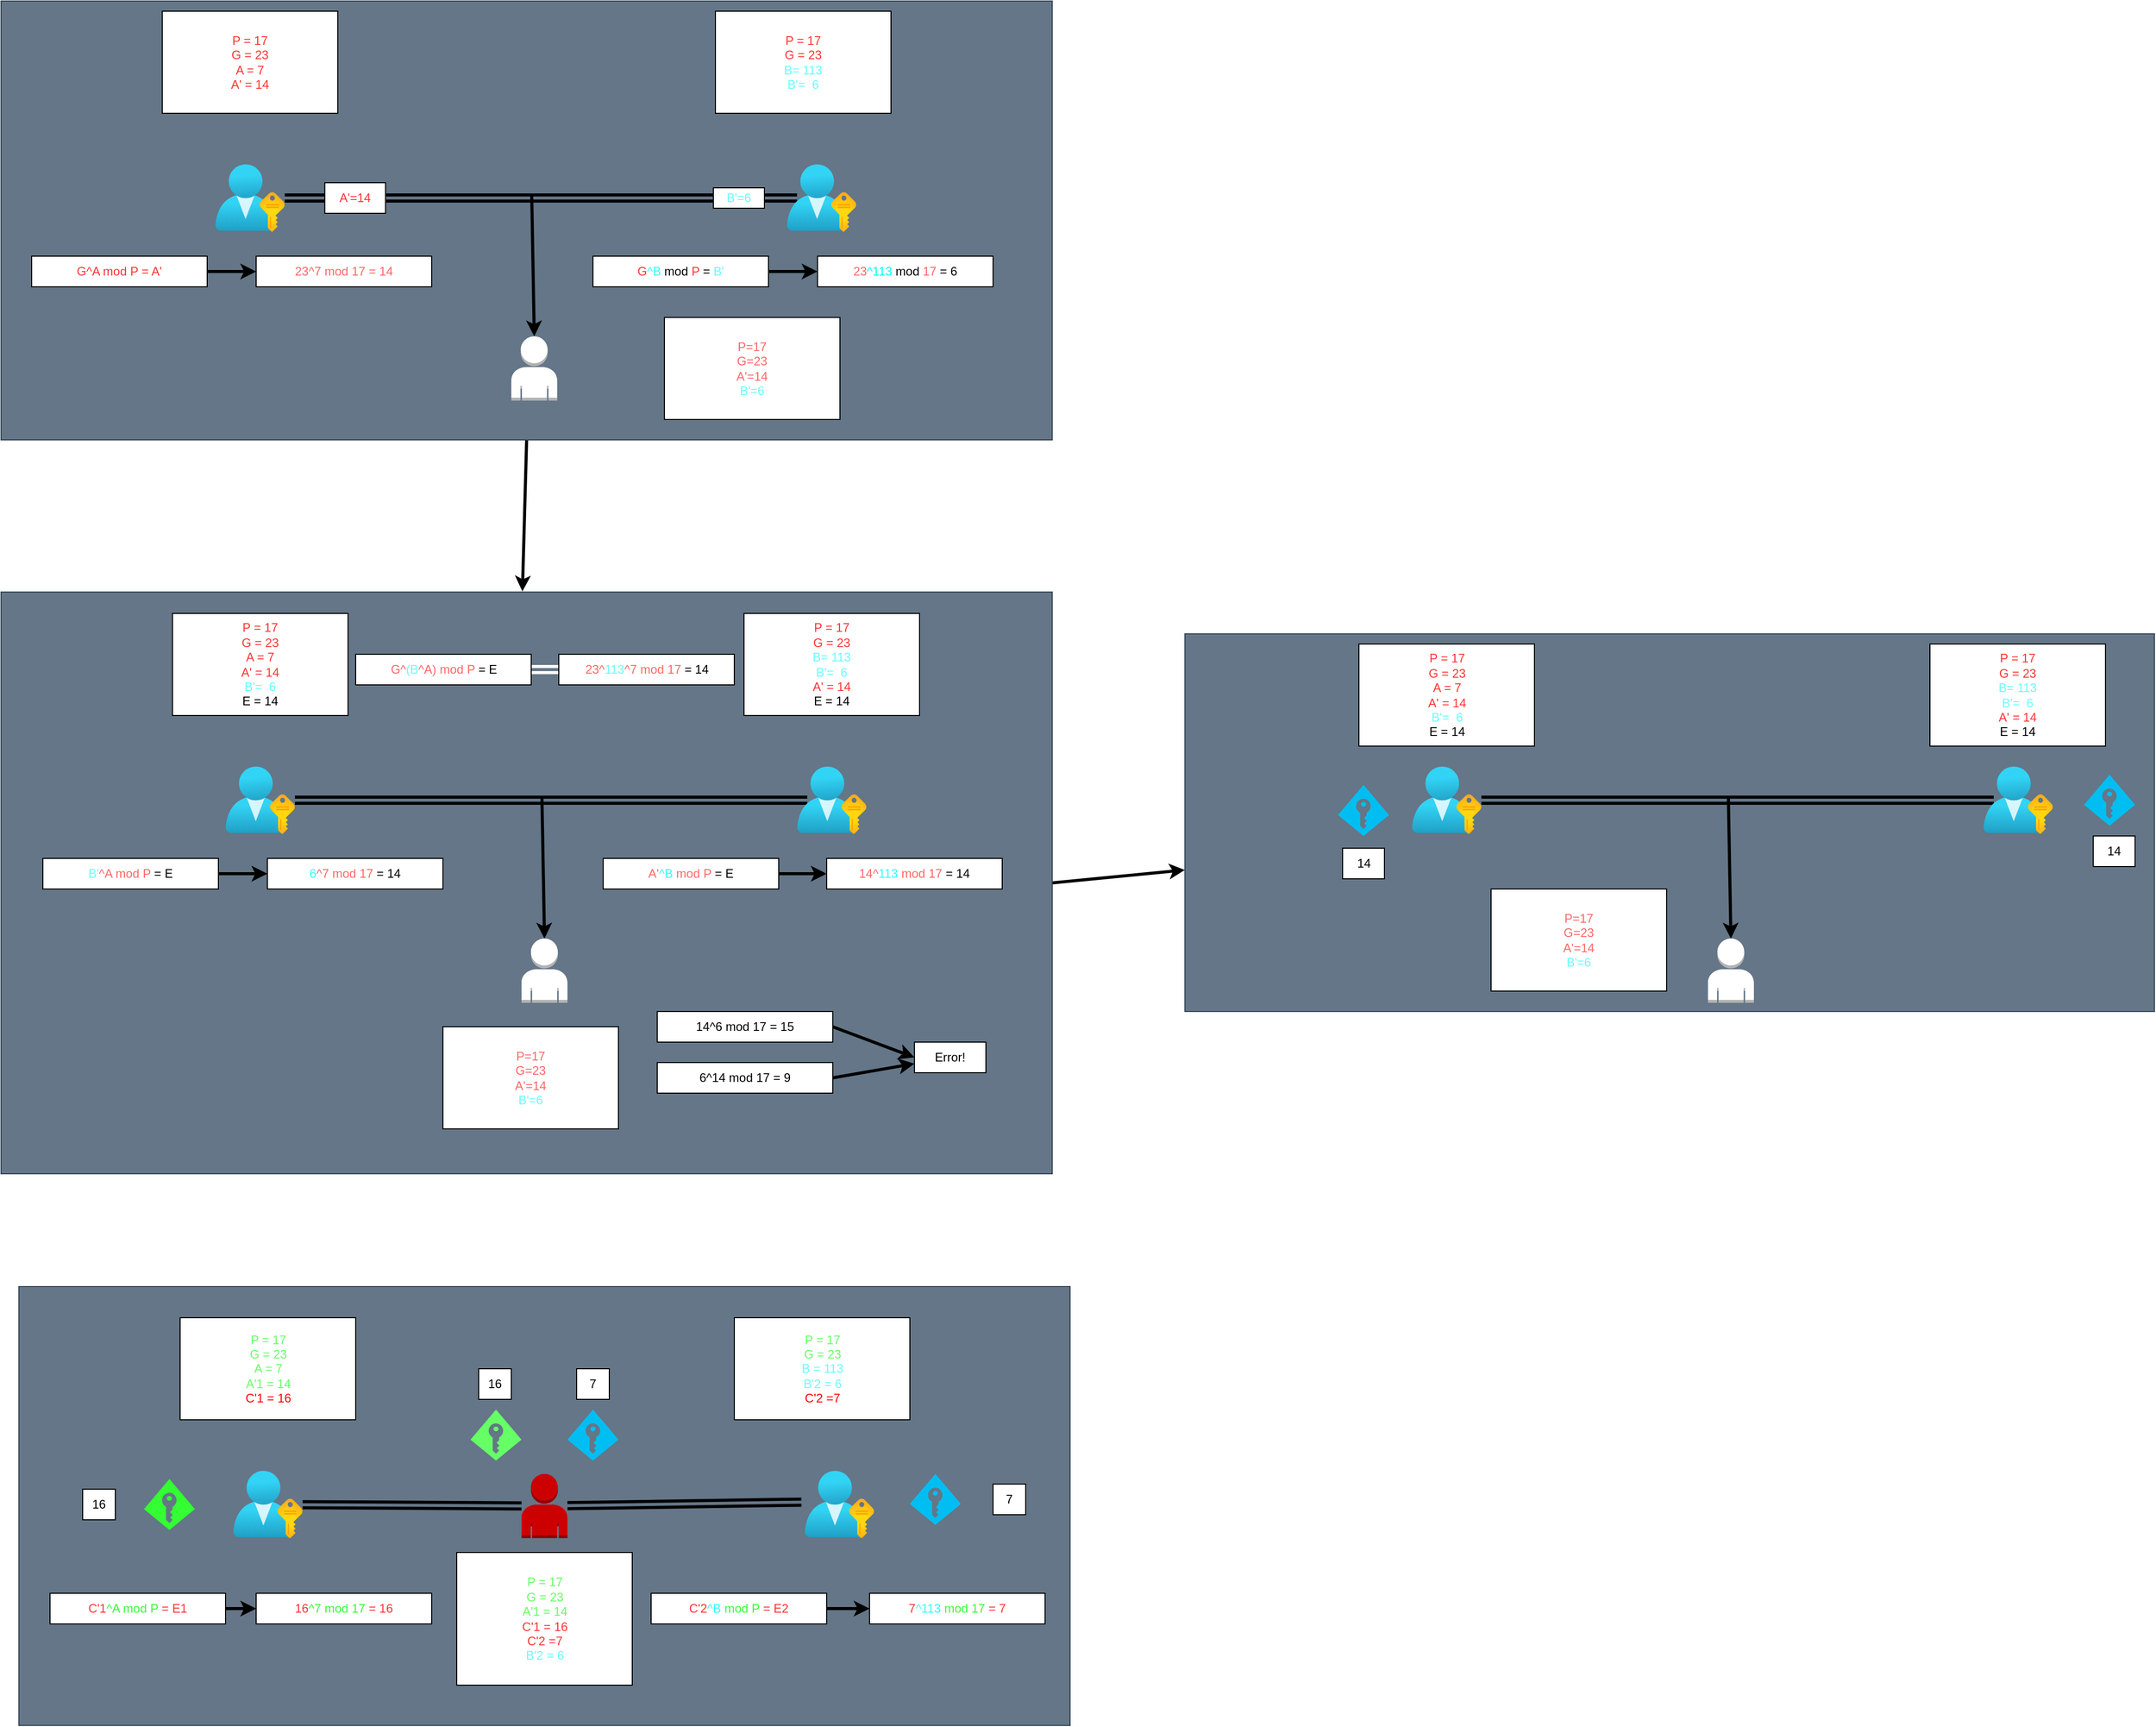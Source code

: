 <mxfile>
    <diagram id="TtRZ04xu7e4H_pHGFrnq" name="페이지-1">
        <mxGraphModel dx="1974" dy="743" grid="1" gridSize="10" guides="1" tooltips="1" connect="1" arrows="1" fold="1" page="1" pageScale="1" pageWidth="827" pageHeight="1169" math="0" shadow="0">
            <root>
                <mxCell id="0"/>
                <mxCell id="1" parent="0"/>
                <mxCell id="94" style="edgeStyle=none;html=1;exitX=1;exitY=0.5;exitDx=0;exitDy=0;strokeWidth=3;fontColor=#66FFFF;" parent="1" source="73" target="79" edge="1">
                    <mxGeometry relative="1" as="geometry"/>
                </mxCell>
                <mxCell id="73" value="" style="rounded=0;whiteSpace=wrap;html=1;fillColor=#647687;fontColor=#ffffff;strokeColor=#314354;" parent="1" vertex="1">
                    <mxGeometry x="-800" y="599" width="1030" height="570" as="geometry"/>
                </mxCell>
                <mxCell id="74" style="edgeStyle=none;html=1;exitX=0.5;exitY=1;exitDx=0;exitDy=0;strokeWidth=3;fontColor=#66B2FF;entryX=0.496;entryY=-0.001;entryDx=0;entryDy=0;entryPerimeter=0;" parent="1" source="72" target="73" edge="1">
                    <mxGeometry relative="1" as="geometry">
                        <mxPoint x="-280" y="600" as="targetPoint"/>
                    </mxGeometry>
                </mxCell>
                <mxCell id="72" value="" style="rounded=0;whiteSpace=wrap;html=1;fillColor=#647687;fontColor=#ffffff;strokeColor=#314354;" parent="1" vertex="1">
                    <mxGeometry x="-800" y="20" width="1030" height="430" as="geometry"/>
                </mxCell>
                <mxCell id="43" style="edgeStyle=none;html=1;entryX=0.147;entryY=0.5;entryDx=0;entryDy=0;entryPerimeter=0;shape=link;strokeWidth=3;startArrow=none;" parent="1" source="163" target="39" edge="1">
                    <mxGeometry relative="1" as="geometry"/>
                </mxCell>
                <mxCell id="38" value="" style="aspect=fixed;html=1;points=[];align=center;image;fontSize=12;image=img/lib/azure2/azure_stack/User_Subscriptions.svg;" parent="1" vertex="1">
                    <mxGeometry x="-590" y="180" width="68" height="66" as="geometry"/>
                </mxCell>
                <mxCell id="39" value="" style="aspect=fixed;html=1;points=[];align=center;image;fontSize=12;image=img/lib/azure2/azure_stack/User_Subscriptions.svg;" parent="1" vertex="1">
                    <mxGeometry x="-30" y="180" width="68" height="66" as="geometry"/>
                </mxCell>
                <mxCell id="40" value="&lt;div&gt;&lt;font color=&quot;#FF3333&quot;&gt;P = 17&lt;br&gt;&lt;/font&gt;&lt;/div&gt;&lt;div&gt;&lt;font color=&quot;#FF3333&quot;&gt;G = 23&lt;br&gt;&lt;/font&gt;&lt;/div&gt;&lt;div&gt;&lt;font color=&quot;#FF3333&quot;&gt;A = 7&lt;br&gt;&lt;/font&gt;&lt;/div&gt;&lt;div&gt;&lt;font color=&quot;#FF3333&quot;&gt;A' = 14&lt;br&gt;&lt;/font&gt;&lt;/div&gt;" style="rounded=0;whiteSpace=wrap;html=1;" parent="1" vertex="1">
                    <mxGeometry x="-642" y="30" width="172" height="100" as="geometry"/>
                </mxCell>
                <mxCell id="41" value="&lt;div&gt;&lt;font color=&quot;#FF3333&quot;&gt;P = 17&lt;br&gt;&lt;/font&gt;&lt;/div&gt;&lt;font color=&quot;#FF3333&quot;&gt;G = 23&lt;/font&gt;&lt;div&gt;&lt;font color=&quot;#66FFFF&quot;&gt;B= 113&lt;br&gt;&lt;/font&gt;&lt;/div&gt;&lt;div&gt;&lt;font color=&quot;#66FFFF&quot;&gt;B'=&amp;nbsp; 6&lt;br&gt;&lt;/font&gt;&lt;/div&gt;" style="rounded=0;whiteSpace=wrap;html=1;" parent="1" vertex="1">
                    <mxGeometry x="-100" y="30" width="172" height="100" as="geometry"/>
                </mxCell>
                <mxCell id="45" style="edgeStyle=none;html=1;strokeWidth=3;entryX=0.5;entryY=0;entryDx=0;entryDy=0;entryPerimeter=0;" parent="1" target="42" edge="1">
                    <mxGeometry relative="1" as="geometry">
                        <mxPoint x="-110" y="460" as="targetPoint"/>
                        <mxPoint x="-280" y="210" as="sourcePoint"/>
                    </mxGeometry>
                </mxCell>
                <mxCell id="42" value="" style="outlineConnect=0;dashed=0;verticalLabelPosition=bottom;verticalAlign=top;align=center;html=1;shape=mxgraph.aws3.user;" parent="1" vertex="1">
                    <mxGeometry x="-300" y="348.5" width="45" height="63" as="geometry"/>
                </mxCell>
                <mxCell id="48" value="&lt;div&gt;&lt;font color=&quot;#FF6666&quot;&gt;P=17&lt;/font&gt;&lt;/div&gt;&lt;div&gt;&lt;font color=&quot;#FF6666&quot;&gt;G=23&lt;/font&gt;&lt;/div&gt;&lt;div&gt;&lt;font color=&quot;#FF6666&quot;&gt;A'=14&lt;/font&gt;&lt;br&gt;&lt;/div&gt;&lt;div&gt;&lt;font color=&quot;#66FFFF&quot;&gt;B'=6&lt;/font&gt;&lt;/div&gt;" style="rounded=0;whiteSpace=wrap;html=1;" parent="1" vertex="1">
                    <mxGeometry x="-150" y="330" width="172" height="100" as="geometry"/>
                </mxCell>
                <mxCell id="50" value="&lt;font color=&quot;#FF6666&quot;&gt;23^7 mod 17 = 14&lt;br&gt;&lt;/font&gt;" style="rounded=0;whiteSpace=wrap;html=1;" parent="1" vertex="1">
                    <mxGeometry x="-550" y="270" width="172" height="30" as="geometry"/>
                </mxCell>
                <mxCell id="54" style="edgeStyle=none;html=1;exitX=1;exitY=0.5;exitDx=0;exitDy=0;entryX=0;entryY=0.5;entryDx=0;entryDy=0;strokeWidth=3;" parent="1" source="53" target="50" edge="1">
                    <mxGeometry relative="1" as="geometry"/>
                </mxCell>
                <mxCell id="53" value="&lt;font color=&quot;#FF3333&quot;&gt;G^A mod P = A'&lt;/font&gt;" style="rounded=0;whiteSpace=wrap;html=1;" parent="1" vertex="1">
                    <mxGeometry x="-770" y="270" width="172" height="30" as="geometry"/>
                </mxCell>
                <mxCell id="55" value="&lt;font color=&quot;#FF6666&quot;&gt;23&lt;/font&gt;&lt;font color=&quot;#00FFFF&quot;&gt;^113&lt;/font&gt; mod &lt;font color=&quot;#FF6666&quot;&gt;17&lt;/font&gt; = 6" style="rounded=0;whiteSpace=wrap;html=1;" parent="1" vertex="1">
                    <mxGeometry y="270" width="172" height="30" as="geometry"/>
                </mxCell>
                <mxCell id="57" style="edgeStyle=none;html=1;exitX=1;exitY=0.5;exitDx=0;exitDy=0;entryX=0;entryY=0.5;entryDx=0;entryDy=0;strokeWidth=3;" parent="1" source="56" target="55" edge="1">
                    <mxGeometry relative="1" as="geometry"/>
                </mxCell>
                <mxCell id="56" value="&lt;font color=&quot;#FF3333&quot;&gt;G&lt;/font&gt;&lt;font color=&quot;#33FFFF&quot;&gt;^B &lt;/font&gt;mod &lt;font color=&quot;#FF3333&quot;&gt;P &lt;/font&gt;= &lt;font color=&quot;#66FFFF&quot;&gt;B'&lt;/font&gt;" style="rounded=0;whiteSpace=wrap;html=1;" parent="1" vertex="1">
                    <mxGeometry x="-220" y="270" width="172" height="30" as="geometry"/>
                </mxCell>
                <mxCell id="58" style="edgeStyle=none;html=1;entryX=0.147;entryY=0.5;entryDx=0;entryDy=0;entryPerimeter=0;shape=link;strokeWidth=3;" parent="1" source="59" target="60" edge="1">
                    <mxGeometry relative="1" as="geometry"/>
                </mxCell>
                <mxCell id="59" value="" style="aspect=fixed;html=1;points=[];align=center;image;fontSize=12;image=img/lib/azure2/azure_stack/User_Subscriptions.svg;" parent="1" vertex="1">
                    <mxGeometry x="-580" y="770" width="68" height="66" as="geometry"/>
                </mxCell>
                <mxCell id="60" value="" style="aspect=fixed;html=1;points=[];align=center;image;fontSize=12;image=img/lib/azure2/azure_stack/User_Subscriptions.svg;" parent="1" vertex="1">
                    <mxGeometry x="-20" y="770" width="68" height="66" as="geometry"/>
                </mxCell>
                <mxCell id="61" value="&lt;div&gt;&lt;font color=&quot;#FF3333&quot;&gt;P = 17&lt;br&gt;&lt;/font&gt;&lt;/div&gt;&lt;div&gt;&lt;font color=&quot;#FF3333&quot;&gt;G = 23&lt;br&gt;&lt;/font&gt;&lt;/div&gt;&lt;div&gt;&lt;font color=&quot;#FF3333&quot;&gt;A = 7&lt;br&gt;&lt;/font&gt;&lt;/div&gt;&lt;div&gt;&lt;font color=&quot;#FF3333&quot;&gt;A' = 14&lt;br&gt;&lt;/font&gt;&lt;/div&gt;&lt;div&gt;&lt;font color=&quot;#66FFFF&quot;&gt;B'=&amp;nbsp; 6&lt;/font&gt;&lt;/div&gt;&lt;div&gt;E = 14&lt;br&gt;&lt;/div&gt;" style="rounded=0;whiteSpace=wrap;html=1;" parent="1" vertex="1">
                    <mxGeometry x="-632" y="620" width="172" height="100" as="geometry"/>
                </mxCell>
                <mxCell id="62" value="&lt;div&gt;&lt;font color=&quot;#FF3333&quot;&gt;P = 17&lt;br&gt;&lt;/font&gt;&lt;/div&gt;&lt;font color=&quot;#FF3333&quot;&gt;G = 23&lt;/font&gt;&lt;div&gt;&lt;font color=&quot;#66FFFF&quot;&gt;B= 113&lt;br&gt;&lt;/font&gt;&lt;/div&gt;&lt;div&gt;&lt;font color=&quot;#66FFFF&quot;&gt;B'=&amp;nbsp; 6&lt;br&gt;&lt;/font&gt;&lt;/div&gt;&lt;div&gt;&lt;font color=&quot;#FF3333&quot;&gt;A' = 14&lt;/font&gt;&lt;/div&gt;&lt;div&gt;E = 14&lt;br&gt;&lt;/div&gt;" style="rounded=0;whiteSpace=wrap;html=1;" parent="1" vertex="1">
                    <mxGeometry x="-72" y="620" width="172" height="100" as="geometry"/>
                </mxCell>
                <mxCell id="63" style="edgeStyle=none;html=1;strokeWidth=3;entryX=0.5;entryY=0;entryDx=0;entryDy=0;entryPerimeter=0;" parent="1" target="64" edge="1">
                    <mxGeometry relative="1" as="geometry">
                        <mxPoint x="-100" y="1050" as="targetPoint"/>
                        <mxPoint x="-270" y="800" as="sourcePoint"/>
                    </mxGeometry>
                </mxCell>
                <mxCell id="64" value="" style="outlineConnect=0;dashed=0;verticalLabelPosition=bottom;verticalAlign=top;align=center;html=1;shape=mxgraph.aws3.user;" parent="1" vertex="1">
                    <mxGeometry x="-290" y="938.5" width="45" height="63" as="geometry"/>
                </mxCell>
                <mxCell id="66" value="&lt;font color=&quot;#33FFFF&quot;&gt;6&lt;/font&gt;&lt;font color=&quot;#FF6666&quot;&gt;^7 mod 17&lt;/font&gt; = 14" style="rounded=0;whiteSpace=wrap;html=1;" parent="1" vertex="1">
                    <mxGeometry x="-539" y="860" width="172" height="30" as="geometry"/>
                </mxCell>
                <mxCell id="67" style="edgeStyle=none;html=1;exitX=1;exitY=0.5;exitDx=0;exitDy=0;entryX=0;entryY=0.5;entryDx=0;entryDy=0;strokeWidth=3;" parent="1" source="68" target="66" edge="1">
                    <mxGeometry relative="1" as="geometry"/>
                </mxCell>
                <mxCell id="68" value="&lt;font color=&quot;#66FFFF&quot;&gt;B'&lt;/font&gt;&lt;font color=&quot;#FF6666&quot;&gt;^A mod P&lt;/font&gt; = E" style="rounded=0;whiteSpace=wrap;html=1;" parent="1" vertex="1">
                    <mxGeometry x="-759" y="860" width="172" height="30" as="geometry"/>
                </mxCell>
                <mxCell id="69" value="&lt;font color=&quot;#FF6666&quot;&gt;14^&lt;/font&gt;&lt;font color=&quot;#33FFFF&quot;&gt;113&lt;/font&gt;&lt;font color=&quot;#33FFFF&quot;&gt; &lt;/font&gt;&lt;font color=&quot;#FF6666&quot;&gt;mod 17&lt;/font&gt; = 14" style="rounded=0;whiteSpace=wrap;html=1;" parent="1" vertex="1">
                    <mxGeometry x="9" y="860" width="172" height="30" as="geometry"/>
                </mxCell>
                <mxCell id="70" style="edgeStyle=none;html=1;exitX=1;exitY=0.5;exitDx=0;exitDy=0;entryX=0;entryY=0.5;entryDx=0;entryDy=0;strokeWidth=3;" parent="1" source="71" target="69" edge="1">
                    <mxGeometry relative="1" as="geometry"/>
                </mxCell>
                <mxCell id="71" value="&lt;font color=&quot;#FF6666&quot;&gt;A'&lt;/font&gt;&lt;font color=&quot;#33FFFF&quot;&gt;^B &lt;/font&gt;&lt;font color=&quot;#FF6666&quot;&gt;mod P&lt;/font&gt; = E" style="rounded=0;whiteSpace=wrap;html=1;" parent="1" vertex="1">
                    <mxGeometry x="-210" y="860" width="172" height="30" as="geometry"/>
                </mxCell>
                <mxCell id="79" value="" style="rounded=0;whiteSpace=wrap;html=1;fillColor=#647687;fontColor=#ffffff;strokeColor=#314354;" parent="1" vertex="1">
                    <mxGeometry x="360" y="640" width="950" height="370" as="geometry"/>
                </mxCell>
                <mxCell id="80" style="edgeStyle=none;html=1;entryX=0.147;entryY=0.5;entryDx=0;entryDy=0;entryPerimeter=0;shape=link;strokeWidth=3;" parent="1" source="81" target="82" edge="1">
                    <mxGeometry relative="1" as="geometry"/>
                </mxCell>
                <mxCell id="81" value="" style="aspect=fixed;html=1;points=[];align=center;image;fontSize=12;image=img/lib/azure2/azure_stack/User_Subscriptions.svg;" parent="1" vertex="1">
                    <mxGeometry x="582.5" y="770" width="68" height="66" as="geometry"/>
                </mxCell>
                <mxCell id="82" value="" style="aspect=fixed;html=1;points=[];align=center;image;fontSize=12;image=img/lib/azure2/azure_stack/User_Subscriptions.svg;" parent="1" vertex="1">
                    <mxGeometry x="1142.5" y="770" width="68" height="66" as="geometry"/>
                </mxCell>
                <mxCell id="85" style="edgeStyle=none;html=1;strokeWidth=3;entryX=0.5;entryY=0;entryDx=0;entryDy=0;entryPerimeter=0;" parent="1" target="86" edge="1">
                    <mxGeometry relative="1" as="geometry">
                        <mxPoint x="1062.5" y="1050" as="targetPoint"/>
                        <mxPoint x="892.5" y="800" as="sourcePoint"/>
                    </mxGeometry>
                </mxCell>
                <mxCell id="86" value="" style="outlineConnect=0;dashed=0;verticalLabelPosition=bottom;verticalAlign=top;align=center;html=1;shape=mxgraph.aws3.user;" parent="1" vertex="1">
                    <mxGeometry x="872.5" y="938.5" width="45" height="63" as="geometry"/>
                </mxCell>
                <mxCell id="115" style="edgeStyle=none;html=1;exitX=1;exitY=0.5;exitDx=0;exitDy=0;entryX=0;entryY=0.5;entryDx=0;entryDy=0;strokeWidth=3;fontColor=#33FFFF;" parent="1" source="109" target="114" edge="1">
                    <mxGeometry relative="1" as="geometry"/>
                </mxCell>
                <mxCell id="109" value="14^6 mod 17 = 15" style="rounded=0;whiteSpace=wrap;html=1;" parent="1" vertex="1">
                    <mxGeometry x="-157" y="1010" width="172" height="30" as="geometry"/>
                </mxCell>
                <mxCell id="116" style="edgeStyle=none;html=1;exitX=1;exitY=0.5;exitDx=0;exitDy=0;strokeWidth=3;fontColor=#33FFFF;" parent="1" source="110" target="114" edge="1">
                    <mxGeometry relative="1" as="geometry"/>
                </mxCell>
                <mxCell id="110" value="6^14 mod 17 = 9" style="rounded=0;whiteSpace=wrap;html=1;" parent="1" vertex="1">
                    <mxGeometry x="-157" y="1060" width="172" height="30" as="geometry"/>
                </mxCell>
                <mxCell id="114" value="Error!" style="rounded=0;whiteSpace=wrap;html=1;" parent="1" vertex="1">
                    <mxGeometry x="95" y="1040" width="70" height="30" as="geometry"/>
                </mxCell>
                <mxCell id="118" value="14" style="rounded=0;whiteSpace=wrap;html=1;" parent="1" vertex="1">
                    <mxGeometry x="1250" y="838" width="41" height="30" as="geometry"/>
                </mxCell>
                <mxCell id="120" value="" style="verticalLabelPosition=bottom;html=1;verticalAlign=top;align=center;strokeColor=none;fillColor=#00BEF2;shape=mxgraph.azure.access_control;labelBackgroundColor=#66B2FF;fontColor=#33FFFF;" parent="1" vertex="1">
                    <mxGeometry x="1241" y="778" width="50" height="50" as="geometry"/>
                </mxCell>
                <mxCell id="122" value="" style="verticalLabelPosition=bottom;html=1;verticalAlign=top;align=center;strokeColor=none;fillColor=#00BEF2;shape=mxgraph.azure.access_control;labelBackgroundColor=#66B2FF;fontColor=#33FFFF;" parent="1" vertex="1">
                    <mxGeometry x="510" y="788" width="50" height="50" as="geometry"/>
                </mxCell>
                <mxCell id="123" value="14" style="rounded=0;whiteSpace=wrap;html=1;" parent="1" vertex="1">
                    <mxGeometry x="514.5" y="850" width="41" height="30" as="geometry"/>
                </mxCell>
                <mxCell id="128" value="" style="rounded=0;whiteSpace=wrap;html=1;fillColor=#647687;fontColor=#ffffff;strokeColor=#314354;" parent="1" vertex="1">
                    <mxGeometry x="-782.5" y="1279.5" width="1030" height="430" as="geometry"/>
                </mxCell>
                <mxCell id="129" style="edgeStyle=none;html=1;shape=link;strokeWidth=3;" parent="1" source="130" target="135" edge="1">
                    <mxGeometry relative="1" as="geometry"/>
                </mxCell>
                <mxCell id="130" value="" style="aspect=fixed;html=1;points=[];align=center;image;fontSize=12;image=img/lib/azure2/azure_stack/User_Subscriptions.svg;" parent="1" vertex="1">
                    <mxGeometry x="-572.5" y="1460" width="68" height="66" as="geometry"/>
                </mxCell>
                <mxCell id="131" value="" style="aspect=fixed;html=1;points=[];align=center;image;fontSize=12;image=img/lib/azure2/azure_stack/User_Subscriptions.svg;" parent="1" vertex="1">
                    <mxGeometry x="-12.5" y="1460" width="68" height="66" as="geometry"/>
                </mxCell>
                <mxCell id="132" value="&lt;div&gt;&lt;font color=&quot;#66FF66&quot;&gt;P = 17&lt;/font&gt;&lt;/div&gt;&lt;div&gt;&lt;font color=&quot;#66FF66&quot;&gt;G = 23&lt;/font&gt;&lt;/div&gt;&lt;div&gt;&lt;font color=&quot;#66FF66&quot;&gt;A = 7&lt;br&gt;&lt;/font&gt;&lt;/div&gt;&lt;div&gt;&lt;font color=&quot;#FF3333&quot;&gt;&lt;font color=&quot;#66FF66&quot;&gt;A'1 = 14&lt;/font&gt;&lt;br&gt;&lt;/font&gt;&lt;/div&gt;&lt;div&gt;&lt;font color=&quot;#66FFFF&quot;&gt;&lt;font color=&quot;#FF0000&quot;&gt;C'1 = 16&lt;/font&gt;&lt;/font&gt;&lt;/div&gt;" style="rounded=0;whiteSpace=wrap;html=1;" parent="1" vertex="1">
                    <mxGeometry x="-624.5" y="1310" width="172" height="100" as="geometry"/>
                </mxCell>
                <mxCell id="133" value="&lt;div&gt;&lt;font color=&quot;#66FF66&quot;&gt;P = 17&lt;br&gt;&lt;/font&gt;&lt;/div&gt;&lt;div&gt;&lt;font color=&quot;#66FF66&quot;&gt;G = 23&lt;/font&gt;&lt;/div&gt;&lt;div&gt;&lt;font color=&quot;#66FFFF&quot;&gt;B = 113&lt;br&gt;&lt;/font&gt;&lt;/div&gt;&lt;div&gt;&lt;font color=&quot;#66FFFF&quot;&gt;B'2 = 6&lt;br&gt;&lt;/font&gt;&lt;/div&gt;&lt;div&gt;&lt;font color=&quot;#FF0000&quot;&gt;C'2 =7&lt;/font&gt;&lt;/div&gt;" style="rounded=0;whiteSpace=wrap;html=1;" parent="1" vertex="1">
                    <mxGeometry x="-81.5" y="1310" width="172" height="100" as="geometry"/>
                </mxCell>
                <mxCell id="143" style="edgeStyle=none;shape=link;html=1;entryX=-0.048;entryY=0.465;entryDx=0;entryDy=0;entryPerimeter=0;strokeWidth=3;fontColor=#33FFFF;" parent="1" source="135" target="131" edge="1">
                    <mxGeometry relative="1" as="geometry"/>
                </mxCell>
                <mxCell id="135" value="" style="outlineConnect=0;dashed=0;verticalLabelPosition=bottom;verticalAlign=top;align=center;html=1;shape=mxgraph.aws3.user;fillColor=#CC0000;" parent="1" vertex="1">
                    <mxGeometry x="-290" y="1463" width="45" height="63" as="geometry"/>
                </mxCell>
                <mxCell id="136" value="&lt;div&gt;&lt;font color=&quot;#66FF66&quot;&gt;P = 17&lt;/font&gt;&lt;/div&gt;&lt;div&gt;&lt;font color=&quot;#66FF66&quot;&gt;G = 23&lt;/font&gt;&lt;/div&gt;&lt;font color=&quot;#FF3333&quot;&gt;&lt;font color=&quot;#66FF66&quot;&gt;A'1 = 14&lt;/font&gt;&lt;/font&gt;&lt;div&gt;&lt;font color=&quot;#66FF66&quot;&gt;&lt;font color=&quot;#FF3333&quot;&gt;C'1 = 16&lt;br&gt;&lt;/font&gt;&lt;/font&gt;&lt;/div&gt;&lt;div&gt;&lt;font color=&quot;#FF3333&quot;&gt;C'2 =7&lt;/font&gt;&lt;/div&gt;&lt;div&gt;&lt;font color=&quot;#66FFFF&quot;&gt;B'2 = 6&lt;/font&gt;&lt;/div&gt;" style="rounded=0;whiteSpace=wrap;html=1;" parent="1" vertex="1">
                    <mxGeometry x="-353.5" y="1540" width="172" height="130" as="geometry"/>
                </mxCell>
                <mxCell id="144" value="" style="verticalLabelPosition=bottom;html=1;verticalAlign=top;align=center;strokeColor=none;fillColor=#33FF33;shape=mxgraph.azure.access_control;labelBackgroundColor=#66B2FF;fontColor=#FF3333;" parent="1" vertex="1">
                    <mxGeometry x="-660" y="1468" width="50" height="50" as="geometry"/>
                </mxCell>
                <mxCell id="145" value="" style="verticalLabelPosition=bottom;html=1;verticalAlign=top;align=center;strokeColor=none;fillColor=#66FF66;shape=mxgraph.azure.access_control;labelBackgroundColor=#66B2FF;fontColor=#FF3333;" parent="1" vertex="1">
                    <mxGeometry x="-340" y="1400" width="50" height="50" as="geometry"/>
                </mxCell>
                <mxCell id="146" value="" style="verticalLabelPosition=bottom;html=1;verticalAlign=top;align=center;strokeColor=none;fillColor=#00BEF2;shape=mxgraph.azure.access_control;labelBackgroundColor=#66B2FF;fontColor=#FF3333;" parent="1" vertex="1">
                    <mxGeometry x="-245" y="1400" width="50" height="50" as="geometry"/>
                </mxCell>
                <mxCell id="153" style="edgeStyle=none;html=1;exitX=1;exitY=0.5;exitDx=0;exitDy=0;entryX=0;entryY=0.5;entryDx=0;entryDy=0;strokeWidth=3;fontColor=#FF3333;strokeColor=#000000;" parent="1" source="150" target="152" edge="1">
                    <mxGeometry relative="1" as="geometry"/>
                </mxCell>
                <mxCell id="150" value="&lt;font color=&quot;#FF3333&quot;&gt;C'1&lt;/font&gt;&lt;font color=&quot;#33FF33&quot;&gt;^A&lt;/font&gt;&lt;font color=&quot;#33FF33&quot;&gt; mod P&lt;/font&gt; &lt;font color=&quot;#FF3333&quot;&gt;= E1&lt;/font&gt;" style="rounded=0;whiteSpace=wrap;html=1;" parent="1" vertex="1">
                    <mxGeometry x="-752" y="1580" width="172" height="30" as="geometry"/>
                </mxCell>
                <mxCell id="152" value="&lt;font color=&quot;#FF3333&quot;&gt;16&lt;/font&gt;&lt;font color=&quot;#33FF33&quot;&gt;^7&lt;/font&gt;&lt;font color=&quot;#33FF33&quot;&gt; mod 17&lt;/font&gt; &lt;font color=&quot;#FF3333&quot;&gt;= 16&lt;br&gt;&lt;/font&gt;" style="rounded=0;whiteSpace=wrap;html=1;" parent="1" vertex="1">
                    <mxGeometry x="-550" y="1580" width="172" height="30" as="geometry"/>
                </mxCell>
                <mxCell id="157" style="edgeStyle=none;html=1;exitX=1;exitY=0.5;exitDx=0;exitDy=0;entryX=0;entryY=0.5;entryDx=0;entryDy=0;strokeColor=#000000;strokeWidth=3;fontColor=#FF3333;" parent="1" source="154" target="156" edge="1">
                    <mxGeometry relative="1" as="geometry"/>
                </mxCell>
                <mxCell id="154" value="&lt;font color=&quot;#FF3333&quot;&gt;C'2&lt;/font&gt;&lt;font color=&quot;#33FF33&quot;&gt;&lt;font color=&quot;#33FFFF&quot;&gt;^B&lt;/font&gt; mod P&lt;/font&gt; &lt;font color=&quot;#FF3333&quot;&gt;= E2&lt;/font&gt;" style="rounded=0;whiteSpace=wrap;html=1;" parent="1" vertex="1">
                    <mxGeometry x="-163" y="1580" width="172" height="30" as="geometry"/>
                </mxCell>
                <mxCell id="156" value="&lt;font color=&quot;#FF3333&quot;&gt;7&lt;/font&gt;&lt;font color=&quot;#33FF33&quot;&gt;&lt;font color=&quot;#33FFFF&quot;&gt;^&lt;/font&gt;&lt;/font&gt;&lt;font color=&quot;#33FF33&quot;&gt;&lt;font color=&quot;#33FFFF&quot;&gt;113&lt;/font&gt;&lt;/font&gt;&lt;font color=&quot;#33FF33&quot;&gt; mod 17&lt;/font&gt; &lt;font color=&quot;#FF3333&quot;&gt;= 7&lt;br&gt;&lt;/font&gt;" style="rounded=0;whiteSpace=wrap;html=1;" parent="1" vertex="1">
                    <mxGeometry x="51" y="1580" width="172" height="30" as="geometry"/>
                </mxCell>
                <mxCell id="160" value="" style="verticalLabelPosition=bottom;html=1;verticalAlign=top;align=center;strokeColor=none;fillColor=#00BEF2;shape=mxgraph.azure.access_control;labelBackgroundColor=#66B2FF;fontColor=#FF3333;" parent="1" vertex="1">
                    <mxGeometry x="90.5" y="1463" width="50" height="50" as="geometry"/>
                </mxCell>
                <mxCell id="166" value="" style="edgeStyle=none;html=1;entryX=0.147;entryY=0.5;entryDx=0;entryDy=0;entryPerimeter=0;shape=link;strokeWidth=3;endArrow=none;startArrow=none;" parent="1" source="161" target="163" edge="1">
                    <mxGeometry relative="1" as="geometry">
                        <mxPoint x="-522.0" y="213.0" as="sourcePoint"/>
                        <mxPoint x="-20.004" y="213.0" as="targetPoint"/>
                    </mxGeometry>
                </mxCell>
                <mxCell id="163" value="&lt;font color=&quot;#66FFFF&quot;&gt;B'=6&lt;/font&gt;" style="rounded=0;whiteSpace=wrap;html=1;" parent="1" vertex="1">
                    <mxGeometry x="-102" y="203" width="50" height="20" as="geometry"/>
                </mxCell>
                <mxCell id="167" value="" style="edgeStyle=none;html=1;entryX=0.147;entryY=0.5;entryDx=0;entryDy=0;entryPerimeter=0;shape=link;strokeWidth=3;endArrow=none;" parent="1" source="38" target="161" edge="1">
                    <mxGeometry relative="1" as="geometry">
                        <mxPoint x="-522.0" y="212.781" as="sourcePoint"/>
                        <mxPoint x="-90.65" y="210" as="targetPoint"/>
                    </mxGeometry>
                </mxCell>
                <mxCell id="161" value="&lt;font color=&quot;#FF3333&quot;&gt;A'=14&lt;/font&gt;" style="rounded=0;whiteSpace=wrap;html=1;" parent="1" vertex="1">
                    <mxGeometry x="-482.75" y="198" width="59.5" height="30" as="geometry"/>
                </mxCell>
                <mxCell id="190" value="&lt;div&gt;&lt;font color=&quot;#FF6666&quot;&gt;P=17&lt;/font&gt;&lt;/div&gt;&lt;div&gt;&lt;font color=&quot;#FF6666&quot;&gt;G=23&lt;/font&gt;&lt;/div&gt;&lt;div&gt;&lt;font color=&quot;#FF6666&quot;&gt;A'=14&lt;/font&gt;&lt;br&gt;&lt;/div&gt;&lt;div&gt;&lt;font color=&quot;#66FFFF&quot;&gt;B'=6&lt;/font&gt;&lt;/div&gt;" style="rounded=0;whiteSpace=wrap;html=1;" parent="1" vertex="1">
                    <mxGeometry x="-367" y="1025" width="172" height="100" as="geometry"/>
                </mxCell>
                <mxCell id="191" value="&lt;div&gt;&lt;font color=&quot;#FF3333&quot;&gt;P = 17&lt;br&gt;&lt;/font&gt;&lt;/div&gt;&lt;font color=&quot;#FF3333&quot;&gt;G = 23&lt;/font&gt;&lt;div&gt;&lt;font color=&quot;#66FFFF&quot;&gt;B= 113&lt;br&gt;&lt;/font&gt;&lt;/div&gt;&lt;div&gt;&lt;font color=&quot;#66FFFF&quot;&gt;B'=&amp;nbsp; 6&lt;br&gt;&lt;/font&gt;&lt;/div&gt;&lt;div&gt;&lt;font color=&quot;#FF3333&quot;&gt;A' = 14&lt;/font&gt;&lt;/div&gt;&lt;div&gt;E = 14&lt;br&gt;&lt;/div&gt;" style="rounded=0;whiteSpace=wrap;html=1;" parent="1" vertex="1">
                    <mxGeometry x="1090" y="650" width="172" height="100" as="geometry"/>
                </mxCell>
                <mxCell id="192" value="&lt;div&gt;&lt;font color=&quot;#FF3333&quot;&gt;P = 17&lt;br&gt;&lt;/font&gt;&lt;/div&gt;&lt;div&gt;&lt;font color=&quot;#FF3333&quot;&gt;G = 23&lt;br&gt;&lt;/font&gt;&lt;/div&gt;&lt;div&gt;&lt;font color=&quot;#FF3333&quot;&gt;A = 7&lt;br&gt;&lt;/font&gt;&lt;/div&gt;&lt;div&gt;&lt;font color=&quot;#FF3333&quot;&gt;A' = 14&lt;br&gt;&lt;/font&gt;&lt;/div&gt;&lt;div&gt;&lt;font color=&quot;#66FFFF&quot;&gt;B'=&amp;nbsp; 6&lt;/font&gt;&lt;/div&gt;&lt;div&gt;E = 14&lt;br&gt;&lt;/div&gt;" style="rounded=0;whiteSpace=wrap;html=1;" parent="1" vertex="1">
                    <mxGeometry x="530.5" y="650" width="172" height="100" as="geometry"/>
                </mxCell>
                <mxCell id="193" value="&lt;div&gt;&lt;font color=&quot;#FF6666&quot;&gt;P=17&lt;/font&gt;&lt;/div&gt;&lt;div&gt;&lt;font color=&quot;#FF6666&quot;&gt;G=23&lt;/font&gt;&lt;/div&gt;&lt;div&gt;&lt;font color=&quot;#FF6666&quot;&gt;A'=14&lt;/font&gt;&lt;br&gt;&lt;/div&gt;&lt;div&gt;&lt;font color=&quot;#66FFFF&quot;&gt;B'=6&lt;/font&gt;&lt;/div&gt;" style="rounded=0;whiteSpace=wrap;html=1;" parent="1" vertex="1">
                    <mxGeometry x="660" y="890" width="172" height="100" as="geometry"/>
                </mxCell>
                <mxCell id="196" value="16" style="rounded=0;whiteSpace=wrap;html=1;" parent="1" vertex="1">
                    <mxGeometry x="-720" y="1478" width="32" height="30" as="geometry"/>
                </mxCell>
                <mxCell id="197" value="7" style="rounded=0;whiteSpace=wrap;html=1;" parent="1" vertex="1">
                    <mxGeometry x="172" y="1473" width="32" height="30" as="geometry"/>
                </mxCell>
                <mxCell id="198" value="16" style="rounded=0;whiteSpace=wrap;html=1;" parent="1" vertex="1">
                    <mxGeometry x="-332" y="1360" width="32" height="30" as="geometry"/>
                </mxCell>
                <mxCell id="199" value="7" style="rounded=0;whiteSpace=wrap;html=1;" parent="1" vertex="1">
                    <mxGeometry x="-236" y="1360" width="32" height="30" as="geometry"/>
                </mxCell>
                <mxCell id="202" style="edgeStyle=none;shape=link;html=1;exitX=1;exitY=0.5;exitDx=0;exitDy=0;entryX=0;entryY=0.5;entryDx=0;entryDy=0;strokeColor=#FCFCFC;strokeWidth=3;fontColor=#FF6666;" parent="1" source="200" target="201" edge="1">
                    <mxGeometry relative="1" as="geometry"/>
                </mxCell>
                <mxCell id="200" value="&lt;font color=&quot;#66FFFF&quot;&gt;&lt;font color=&quot;#FF6666&quot;&gt;G^&lt;/font&gt;(B&lt;/font&gt;&lt;font color=&quot;#FF6666&quot;&gt;^A) mod P&lt;/font&gt; = E" style="rounded=0;whiteSpace=wrap;html=1;" parent="1" vertex="1">
                    <mxGeometry x="-452.5" y="660" width="172" height="30" as="geometry"/>
                </mxCell>
                <mxCell id="201" value="&lt;font color=&quot;#66FFFF&quot;&gt;&lt;font color=&quot;#FF6666&quot;&gt;23^&lt;/font&gt;113&lt;/font&gt;&lt;font color=&quot;#FF6666&quot;&gt;^7 mod 17&lt;/font&gt; = 14" style="rounded=0;whiteSpace=wrap;html=1;" parent="1" vertex="1">
                    <mxGeometry x="-253.5" y="660" width="172" height="30" as="geometry"/>
                </mxCell>
            </root>
        </mxGraphModel>
    </diagram>
</mxfile>